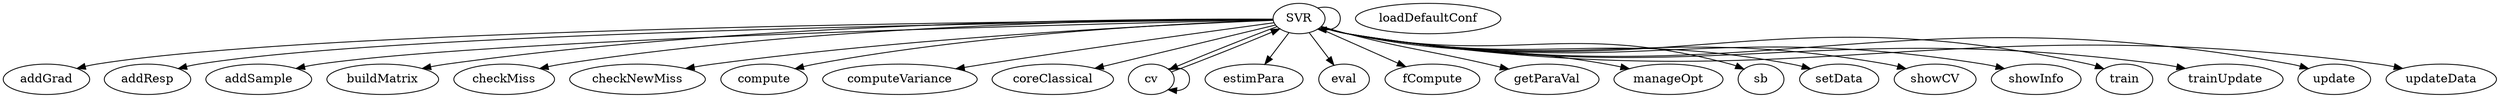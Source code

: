 /* Created by mdot for Matlab */
digraph m2html {
  SVR -> SVR;
  SVR -> addGrad;
  SVR -> addResp;
  SVR -> addSample;
  SVR -> buildMatrix;
  SVR -> checkMiss;
  SVR -> checkNewMiss;
  SVR -> compute;
  SVR -> computeVariance;
  SVR -> coreClassical;
  SVR -> cv;
  SVR -> estimPara;
  SVR -> eval;
  SVR -> fCompute;
  SVR -> getParaVal;
  SVR -> manageOpt;
  SVR -> sb;
  SVR -> setData;
  SVR -> showCV;
  SVR -> showInfo;
  SVR -> train;
  SVR -> trainUpdate;
  SVR -> update;
  SVR -> updateData;
  cv -> SVR;
  cv -> cv;

  SVR [URL="SVR.html"];
  addGrad [URL="addGrad.html"];
  addResp [URL="addResp.html"];
  addSample [URL="addSample.html"];
  buildMatrix [URL="buildMatrix.html"];
  checkMiss [URL="checkMiss.html"];
  checkNewMiss [URL="checkNewMiss.html"];
  compute [URL="compute.html"];
  computeVariance [URL="computeVariance.html"];
  coreClassical [URL="coreClassical.html"];
  cv [URL="cv.html"];
  estimPara [URL="estimPara.html"];
  eval [URL="eval.html"];
  fCompute [URL="fCompute.html"];
  getParaVal [URL="getParaVal.html"];
  loadDefaultConf [URL="loadDefaultConf.html"];
  manageOpt [URL="manageOpt.html"];
  sb [URL="sb.html"];
  setData [URL="setData.html"];
  showCV [URL="showCV.html"];
  showInfo [URL="showInfo.html"];
  train [URL="train.html"];
  trainUpdate [URL="trainUpdate.html"];
  update [URL="update.html"];
  updateData [URL="updateData.html"];
}